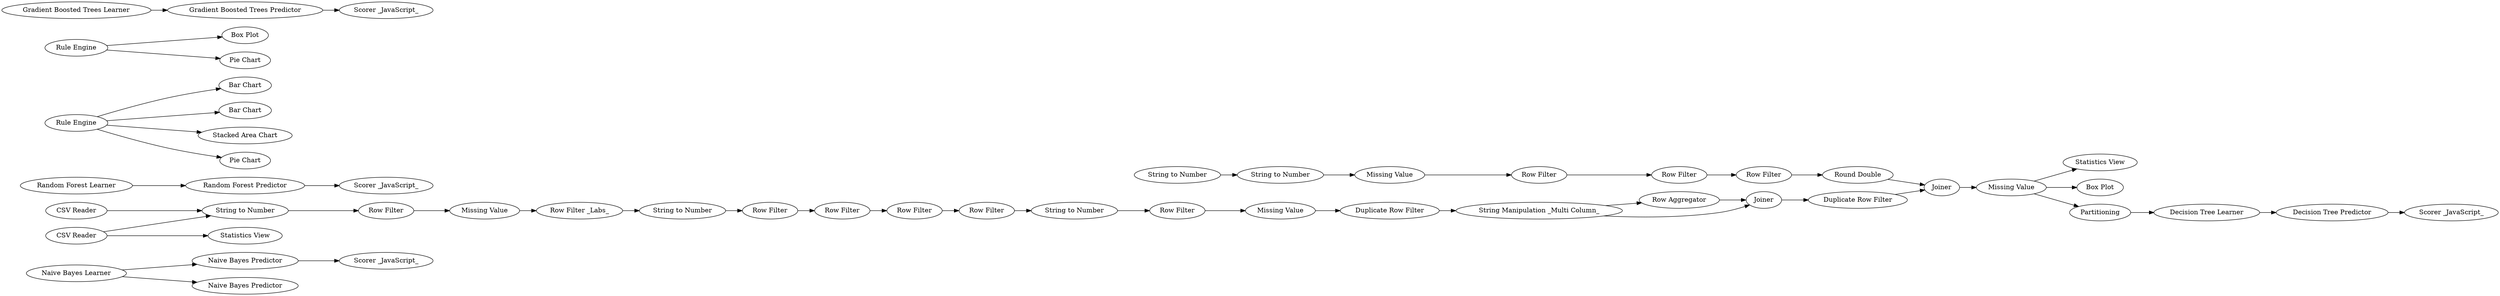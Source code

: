 digraph {
	"-117330510052779361_93" [label="Naive Bayes Predictor"]
	"1080800789542782847_57" [label="String to Number"]
	"2729378700205175410_54" [label=Joiner]
	"1080800789542782847_61" [label="Row Filter"]
	"3187294069854250286_51" [label="Duplicate Row Filter"]
	"3187294069854250286_47" [label="String Manipulation _Multi Column_"]
	"3187294069854250286_31" [label="Row Filter"]
	"3187294069854250286_48" [label="Row Aggregator"]
	"-3038208731301160247_73" [label="Random Forest Predictor"]
	"1080800789542782847_62" [label="Round Double"]
	"3187294069854250286_44" [label="Missing Value"]
	"8849533436069947251_108" [label="Bar Chart"]
	"-117330510052779361_94" [label="Scorer _JavaScript_"]
	"1080800789542782847_59" [label="Missing Value"]
	"1080800789542782847_63" [label="Row Filter"]
	"3187294069854250286_50" [label="Row Filter _Labs_"]
	"-117330510052779361_91" [label="Naive Bayes Learner"]
	"8849533436069947251_80" [label="Rule Engine"]
	"-1345717781919159849_71" [label="Scorer _JavaScript_"]
	"3187294069854250286_27" [label="Missing Value"]
	"2729378700205175410_55" [label="Missing Value"]
	"-4281107683900862925_90" [label="Scorer _JavaScript_"]
	"5943419217791243453_99" [label="Statistics View"]
	"3187294069854250286_43" [label="Row Filter"]
	"3187294069854250286_37" [label="Row Filter"]
	"3187294069854250286_52" [label="Row Filter"]
	"1080800789542782847_58" [label="String to Number"]
	"3187294069854250286_40" [label="String to Number"]
	"3187294069854250286_32" [label="String to Number"]
	"-4281107683900862925_89" [label="Gradient Boosted Trees Predictor"]
	"8849533436069947251_107" [label="Bar Chart"]
	"8849533436069947251_78" [label="Rule Engine"]
	"8849533436069947251_86" [label="Box Plot"]
	"-3038208731301160247_75" [label="Scorer _JavaScript_"]
	"3187294069854250286_36" [label="Row Filter"]
	"3187294069854250286_53" [label="Row Filter"]
	"5943419217791243453_26" [label="CSV Reader"]
	"5943419217791243453_67" [label=Partitioning]
	"8849533436069947251_79" [label="Stacked Area Chart"]
	"8849533436069947251_85" [label="Box Plot"]
	"-1345717781919159849_69" [label="Decision Tree Learner"]
	"8849533436069947251_84" [label="Pie Chart"]
	"5943419217791243453_24" [label="CSV Reader"]
	"1080800789542782847_60" [label="Row Filter"]
	"-3038208731301160247_74" [label="Random Forest Learner"]
	"-1345717781919159849_70" [label="Decision Tree Predictor"]
	"-4281107683900862925_88" [label="Gradient Boosted Trees Learner"]
	"3187294069854250286_49" [label=Joiner]
	"-117330510052779361_92" [label="Naive Bayes Predictor"]
	"3187294069854250286_42" [label="Duplicate Row Filter"]
	"8849533436069947251_81" [label="Pie Chart"]
	"5943419217791243453_98" [label="Statistics View"]
	"3187294069854250286_41" [label="String to Number"]
	"8849533436069947251_78" -> "8849533436069947251_79"
	"3187294069854250286_41" -> "3187294069854250286_31"
	"-4281107683900862925_88" -> "-4281107683900862925_89"
	"8849533436069947251_80" -> "8849533436069947251_85"
	"3187294069854250286_42" -> "3187294069854250286_47"
	"3187294069854250286_40" -> "3187294069854250286_52"
	"-1345717781919159849_69" -> "-1345717781919159849_70"
	"5943419217791243453_24" -> "5943419217791243453_98"
	"3187294069854250286_27" -> "3187294069854250286_50"
	"3187294069854250286_50" -> "3187294069854250286_41"
	"2729378700205175410_55" -> "8849533436069947251_86"
	"1080800789542782847_59" -> "1080800789542782847_60"
	"-3038208731301160247_74" -> "-3038208731301160247_73"
	"3187294069854250286_47" -> "3187294069854250286_48"
	"-117330510052779361_91" -> "-117330510052779361_93"
	"3187294069854250286_53" -> "3187294069854250286_40"
	"-117330510052779361_93" -> "-117330510052779361_94"
	"-1345717781919159849_70" -> "-1345717781919159849_71"
	"3187294069854250286_48" -> "3187294069854250286_49"
	"3187294069854250286_43" -> "3187294069854250286_27"
	"8849533436069947251_78" -> "8849533436069947251_108"
	"2729378700205175410_55" -> "5943419217791243453_99"
	"8849533436069947251_78" -> "8849533436069947251_84"
	"8849533436069947251_80" -> "8849533436069947251_81"
	"2729378700205175410_55" -> "5943419217791243453_67"
	"8849533436069947251_78" -> "8849533436069947251_107"
	"3187294069854250286_37" -> "3187294069854250286_53"
	"5943419217791243453_67" -> "-1345717781919159849_69"
	"1080800789542782847_60" -> "1080800789542782847_61"
	"3187294069854250286_36" -> "3187294069854250286_37"
	"3187294069854250286_47" -> "3187294069854250286_49"
	"-3038208731301160247_73" -> "-3038208731301160247_75"
	"3187294069854250286_51" -> "2729378700205175410_54"
	"5943419217791243453_26" -> "3187294069854250286_32"
	"1080800789542782847_58" -> "1080800789542782847_59"
	"2729378700205175410_54" -> "2729378700205175410_55"
	"-4281107683900862925_89" -> "-4281107683900862925_90"
	"3187294069854250286_32" -> "3187294069854250286_43"
	"5943419217791243453_24" -> "3187294069854250286_32"
	"1080800789542782847_62" -> "2729378700205175410_54"
	"1080800789542782847_63" -> "1080800789542782847_62"
	"-117330510052779361_91" -> "-117330510052779361_92"
	"3187294069854250286_44" -> "3187294069854250286_42"
	"3187294069854250286_49" -> "3187294069854250286_51"
	"1080800789542782847_57" -> "1080800789542782847_58"
	"3187294069854250286_52" -> "3187294069854250286_44"
	"1080800789542782847_61" -> "1080800789542782847_63"
	"3187294069854250286_31" -> "3187294069854250286_36"
	rankdir=LR
}

